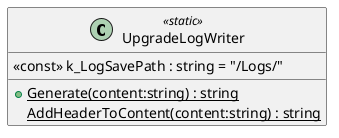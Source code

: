 @startuml
class UpgradeLogWriter <<static>> {
    <<const>> k_LogSavePath : string = "/Logs/"
    + {static} Generate(content:string) : string
    {static} AddHeaderToContent(content:string) : string
}
@enduml
